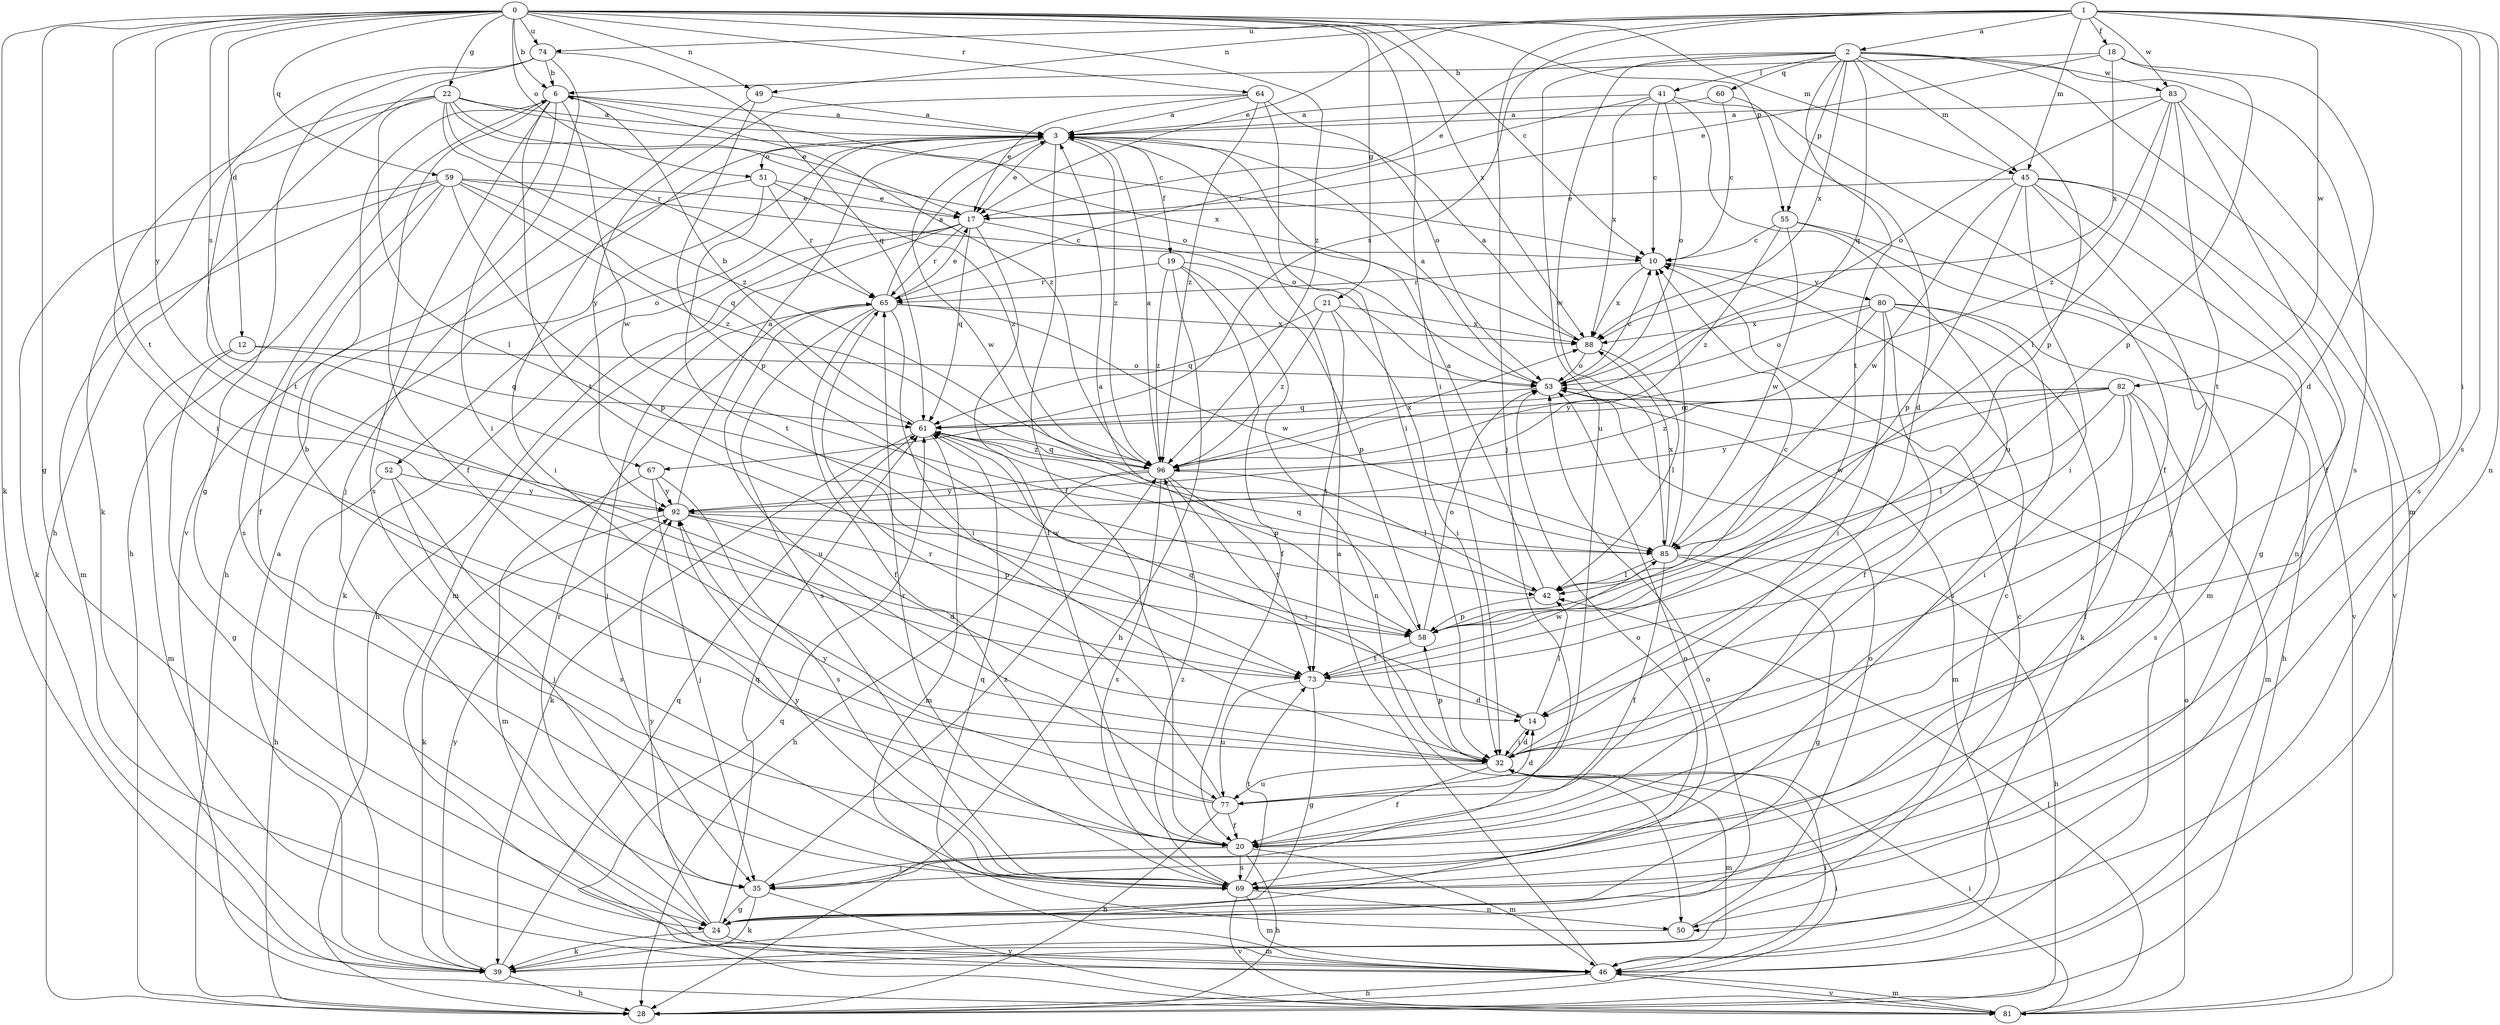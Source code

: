 strict digraph  {
0;
1;
2;
3;
6;
10;
12;
14;
17;
18;
19;
20;
21;
22;
24;
28;
32;
35;
39;
41;
42;
45;
46;
49;
50;
51;
52;
53;
55;
58;
59;
60;
61;
64;
65;
67;
69;
73;
74;
77;
80;
81;
82;
83;
85;
88;
92;
96;
0 -> 6  [label=b];
0 -> 10  [label=c];
0 -> 12  [label=d];
0 -> 21  [label=g];
0 -> 22  [label=g];
0 -> 24  [label=g];
0 -> 32  [label=i];
0 -> 39  [label=k];
0 -> 45  [label=m];
0 -> 49  [label=n];
0 -> 51  [label=o];
0 -> 55  [label=p];
0 -> 59  [label=q];
0 -> 64  [label=r];
0 -> 67  [label=s];
0 -> 73  [label=t];
0 -> 74  [label=u];
0 -> 88  [label=x];
0 -> 92  [label=y];
0 -> 96  [label=z];
1 -> 2  [label=a];
1 -> 17  [label=e];
1 -> 18  [label=f];
1 -> 32  [label=i];
1 -> 35  [label=j];
1 -> 45  [label=m];
1 -> 49  [label=n];
1 -> 50  [label=n];
1 -> 67  [label=s];
1 -> 69  [label=s];
1 -> 74  [label=u];
1 -> 82  [label=w];
1 -> 83  [label=w];
2 -> 17  [label=e];
2 -> 41  [label=l];
2 -> 45  [label=m];
2 -> 46  [label=m];
2 -> 55  [label=p];
2 -> 58  [label=p];
2 -> 60  [label=q];
2 -> 61  [label=q];
2 -> 69  [label=s];
2 -> 73  [label=t];
2 -> 77  [label=u];
2 -> 83  [label=w];
2 -> 85  [label=w];
2 -> 88  [label=x];
3 -> 17  [label=e];
3 -> 19  [label=f];
3 -> 20  [label=f];
3 -> 28  [label=h];
3 -> 51  [label=o];
3 -> 52  [label=o];
3 -> 85  [label=w];
3 -> 96  [label=z];
6 -> 3  [label=a];
6 -> 20  [label=f];
6 -> 28  [label=h];
6 -> 32  [label=i];
6 -> 69  [label=s];
6 -> 73  [label=t];
6 -> 85  [label=w];
6 -> 88  [label=x];
6 -> 96  [label=z];
10 -> 65  [label=r];
10 -> 80  [label=v];
10 -> 88  [label=x];
12 -> 24  [label=g];
12 -> 46  [label=m];
12 -> 53  [label=o];
12 -> 61  [label=q];
14 -> 32  [label=i];
14 -> 42  [label=l];
14 -> 61  [label=q];
17 -> 10  [label=c];
17 -> 20  [label=f];
17 -> 28  [label=h];
17 -> 39  [label=k];
17 -> 46  [label=m];
17 -> 61  [label=q];
17 -> 65  [label=r];
18 -> 6  [label=b];
18 -> 14  [label=d];
18 -> 17  [label=e];
18 -> 58  [label=p];
18 -> 88  [label=x];
19 -> 20  [label=f];
19 -> 28  [label=h];
19 -> 50  [label=n];
19 -> 58  [label=p];
19 -> 65  [label=r];
19 -> 96  [label=z];
20 -> 28  [label=h];
20 -> 35  [label=j];
20 -> 46  [label=m];
20 -> 69  [label=s];
21 -> 32  [label=i];
21 -> 61  [label=q];
21 -> 73  [label=t];
21 -> 88  [label=x];
21 -> 96  [label=z];
22 -> 3  [label=a];
22 -> 10  [label=c];
22 -> 17  [label=e];
22 -> 32  [label=i];
22 -> 42  [label=l];
22 -> 53  [label=o];
22 -> 65  [label=r];
22 -> 73  [label=t];
22 -> 96  [label=z];
24 -> 10  [label=c];
24 -> 39  [label=k];
24 -> 46  [label=m];
24 -> 53  [label=o];
24 -> 61  [label=q];
24 -> 65  [label=r];
24 -> 92  [label=y];
28 -> 32  [label=i];
32 -> 14  [label=d];
32 -> 20  [label=f];
32 -> 46  [label=m];
32 -> 58  [label=p];
32 -> 77  [label=u];
35 -> 24  [label=g];
35 -> 39  [label=k];
35 -> 53  [label=o];
35 -> 81  [label=v];
35 -> 96  [label=z];
39 -> 3  [label=a];
39 -> 10  [label=c];
39 -> 28  [label=h];
39 -> 53  [label=o];
39 -> 61  [label=q];
39 -> 92  [label=y];
41 -> 3  [label=a];
41 -> 10  [label=c];
41 -> 20  [label=f];
41 -> 53  [label=o];
41 -> 65  [label=r];
41 -> 77  [label=u];
41 -> 88  [label=x];
42 -> 3  [label=a];
42 -> 58  [label=p];
42 -> 61  [label=q];
45 -> 17  [label=e];
45 -> 24  [label=g];
45 -> 32  [label=i];
45 -> 35  [label=j];
45 -> 50  [label=n];
45 -> 58  [label=p];
45 -> 81  [label=v];
45 -> 85  [label=w];
46 -> 3  [label=a];
46 -> 28  [label=h];
46 -> 32  [label=i];
46 -> 81  [label=v];
49 -> 3  [label=a];
49 -> 35  [label=j];
49 -> 58  [label=p];
50 -> 53  [label=o];
50 -> 61  [label=q];
51 -> 17  [label=e];
51 -> 32  [label=i];
51 -> 65  [label=r];
51 -> 73  [label=t];
51 -> 96  [label=z];
52 -> 28  [label=h];
52 -> 35  [label=j];
52 -> 69  [label=s];
52 -> 92  [label=y];
53 -> 3  [label=a];
53 -> 10  [label=c];
53 -> 46  [label=m];
53 -> 61  [label=q];
55 -> 10  [label=c];
55 -> 46  [label=m];
55 -> 81  [label=v];
55 -> 85  [label=w];
55 -> 96  [label=z];
58 -> 3  [label=a];
58 -> 10  [label=c];
58 -> 53  [label=o];
58 -> 73  [label=t];
59 -> 17  [label=e];
59 -> 20  [label=f];
59 -> 39  [label=k];
59 -> 46  [label=m];
59 -> 53  [label=o];
59 -> 58  [label=p];
59 -> 61  [label=q];
59 -> 69  [label=s];
59 -> 96  [label=z];
60 -> 3  [label=a];
60 -> 10  [label=c];
60 -> 14  [label=d];
61 -> 6  [label=b];
61 -> 39  [label=k];
61 -> 46  [label=m];
61 -> 58  [label=p];
61 -> 96  [label=z];
64 -> 3  [label=a];
64 -> 17  [label=e];
64 -> 32  [label=i];
64 -> 53  [label=o];
64 -> 92  [label=y];
64 -> 96  [label=z];
65 -> 3  [label=a];
65 -> 17  [label=e];
65 -> 20  [label=f];
65 -> 32  [label=i];
65 -> 35  [label=j];
65 -> 69  [label=s];
65 -> 77  [label=u];
65 -> 85  [label=w];
65 -> 88  [label=x];
67 -> 35  [label=j];
67 -> 46  [label=m];
67 -> 69  [label=s];
67 -> 92  [label=y];
69 -> 46  [label=m];
69 -> 50  [label=n];
69 -> 65  [label=r];
69 -> 73  [label=t];
69 -> 81  [label=v];
69 -> 92  [label=y];
69 -> 96  [label=z];
73 -> 14  [label=d];
73 -> 24  [label=g];
73 -> 77  [label=u];
73 -> 85  [label=w];
74 -> 6  [label=b];
74 -> 24  [label=g];
74 -> 28  [label=h];
74 -> 39  [label=k];
74 -> 61  [label=q];
74 -> 81  [label=v];
77 -> 6  [label=b];
77 -> 14  [label=d];
77 -> 20  [label=f];
77 -> 28  [label=h];
77 -> 65  [label=r];
77 -> 92  [label=y];
80 -> 20  [label=f];
80 -> 28  [label=h];
80 -> 32  [label=i];
80 -> 39  [label=k];
80 -> 53  [label=o];
80 -> 69  [label=s];
80 -> 88  [label=x];
80 -> 92  [label=y];
81 -> 32  [label=i];
81 -> 42  [label=l];
81 -> 46  [label=m];
81 -> 53  [label=o];
81 -> 61  [label=q];
82 -> 20  [label=f];
82 -> 32  [label=i];
82 -> 42  [label=l];
82 -> 46  [label=m];
82 -> 61  [label=q];
82 -> 69  [label=s];
82 -> 85  [label=w];
82 -> 92  [label=y];
82 -> 96  [label=z];
83 -> 3  [label=a];
83 -> 20  [label=f];
83 -> 42  [label=l];
83 -> 53  [label=o];
83 -> 69  [label=s];
83 -> 73  [label=t];
83 -> 96  [label=z];
85 -> 10  [label=c];
85 -> 20  [label=f];
85 -> 24  [label=g];
85 -> 28  [label=h];
85 -> 42  [label=l];
85 -> 88  [label=x];
88 -> 3  [label=a];
88 -> 42  [label=l];
88 -> 53  [label=o];
92 -> 3  [label=a];
92 -> 14  [label=d];
92 -> 39  [label=k];
92 -> 58  [label=p];
92 -> 85  [label=w];
96 -> 3  [label=a];
96 -> 28  [label=h];
96 -> 32  [label=i];
96 -> 42  [label=l];
96 -> 61  [label=q];
96 -> 69  [label=s];
96 -> 73  [label=t];
96 -> 88  [label=x];
96 -> 92  [label=y];
}
